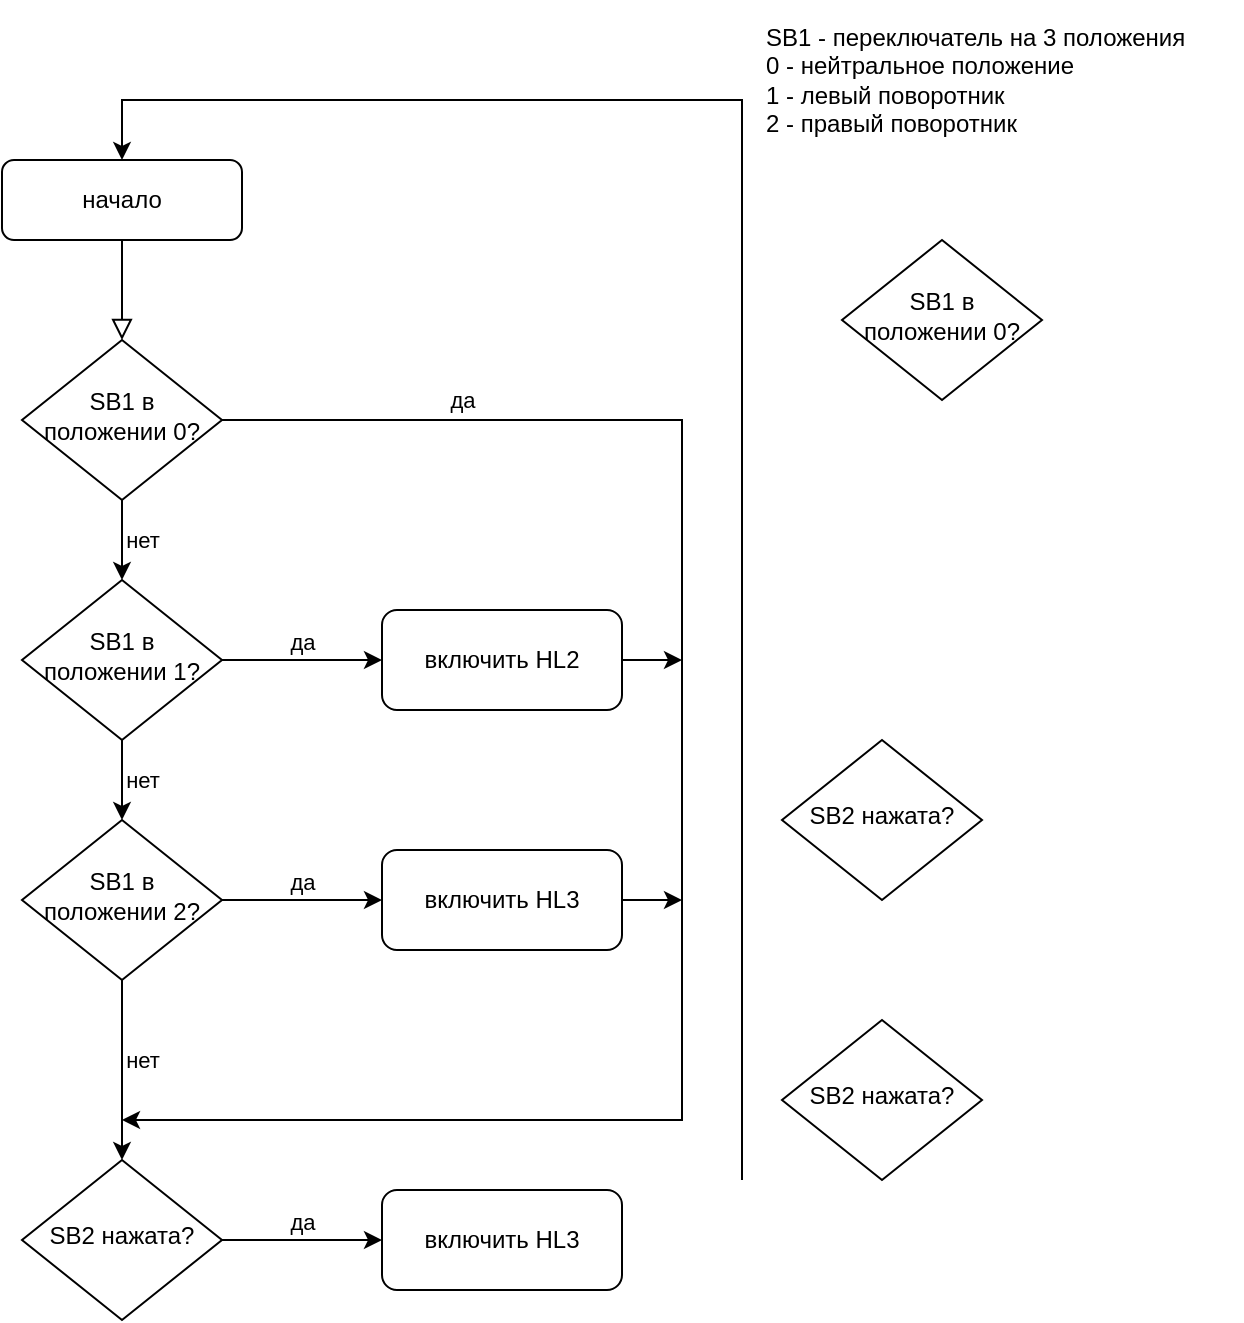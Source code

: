 <mxfile version="14.6.13" type="device"><diagram id="C5RBs43oDa-KdzZeNtuy" name="Page-1"><mxGraphModel dx="685" dy="616" grid="1" gridSize="10" guides="1" tooltips="1" connect="1" arrows="1" fold="1" page="1" pageScale="1" pageWidth="827" pageHeight="1169" math="0" shadow="0"><root><mxCell id="WIyWlLk6GJQsqaUBKTNV-0"/><mxCell id="WIyWlLk6GJQsqaUBKTNV-1" parent="WIyWlLk6GJQsqaUBKTNV-0"/><mxCell id="WIyWlLk6GJQsqaUBKTNV-2" value="" style="rounded=0;html=1;jettySize=auto;orthogonalLoop=1;fontSize=11;endArrow=block;endFill=0;endSize=8;strokeWidth=1;shadow=0;labelBackgroundColor=none;edgeStyle=orthogonalEdgeStyle;" parent="WIyWlLk6GJQsqaUBKTNV-1" source="WIyWlLk6GJQsqaUBKTNV-3" edge="1"><mxGeometry relative="1" as="geometry"><mxPoint x="220" y="170" as="targetPoint"/></mxGeometry></mxCell><mxCell id="WIyWlLk6GJQsqaUBKTNV-3" value="начало" style="rounded=1;whiteSpace=wrap;html=1;fontSize=12;glass=0;strokeWidth=1;shadow=0;" parent="WIyWlLk6GJQsqaUBKTNV-1" vertex="1"><mxGeometry x="160" y="80" width="120" height="40" as="geometry"/></mxCell><mxCell id="YYDVGxXv7n5vzKKbbSgb-1" style="edgeStyle=orthogonalEdgeStyle;rounded=0;orthogonalLoop=1;jettySize=auto;html=1;entryX=0.5;entryY=0;entryDx=0;entryDy=0;" edge="1" parent="WIyWlLk6GJQsqaUBKTNV-1" target="WIyWlLk6GJQsqaUBKTNV-3"><mxGeometry relative="1" as="geometry"><mxPoint x="220" y="70" as="targetPoint"/><mxPoint x="530" y="590" as="sourcePoint"/><Array as="points"><mxPoint x="530" y="50"/><mxPoint x="220" y="50"/></Array></mxGeometry></mxCell><mxCell id="YYDVGxXv7n5vzKKbbSgb-11" value="да" style="edgeStyle=orthogonalEdgeStyle;rounded=0;orthogonalLoop=1;jettySize=auto;html=1;exitX=1;exitY=0.5;exitDx=0;exitDy=0;" edge="1" parent="WIyWlLk6GJQsqaUBKTNV-1" source="YYDVGxXv7n5vzKKbbSgb-3"><mxGeometry x="-0.721" y="10" relative="1" as="geometry"><mxPoint x="220" y="560" as="targetPoint"/><Array as="points"><mxPoint x="500" y="210"/><mxPoint x="500" y="560"/></Array><mxPoint as="offset"/></mxGeometry></mxCell><mxCell id="YYDVGxXv7n5vzKKbbSgb-12" value="нет" style="edgeStyle=orthogonalEdgeStyle;rounded=0;orthogonalLoop=1;jettySize=auto;html=1;exitX=0.5;exitY=1;exitDx=0;exitDy=0;" edge="1" parent="WIyWlLk6GJQsqaUBKTNV-1" source="YYDVGxXv7n5vzKKbbSgb-3"><mxGeometry y="10" relative="1" as="geometry"><mxPoint x="220" y="290" as="targetPoint"/><mxPoint as="offset"/></mxGeometry></mxCell><mxCell id="YYDVGxXv7n5vzKKbbSgb-3" value="SB1 в положении 0?" style="rhombus;whiteSpace=wrap;html=1;shadow=0;fontFamily=Helvetica;fontSize=12;align=center;strokeWidth=1;spacing=6;spacingTop=-4;" vertex="1" parent="WIyWlLk6GJQsqaUBKTNV-1"><mxGeometry x="170" y="170" width="100" height="80" as="geometry"/></mxCell><mxCell id="X8ntPMxB0F3PRxwg9O7N-5" value="да" style="edgeStyle=orthogonalEdgeStyle;rounded=0;orthogonalLoop=1;jettySize=auto;html=1;exitX=1;exitY=0.5;exitDx=0;exitDy=0;" edge="1" parent="WIyWlLk6GJQsqaUBKTNV-1" source="YYDVGxXv7n5vzKKbbSgb-4"><mxGeometry y="10" relative="1" as="geometry"><mxPoint x="350" y="620" as="targetPoint"/><mxPoint as="offset"/></mxGeometry></mxCell><mxCell id="YYDVGxXv7n5vzKKbbSgb-4" value="SB2 нажата?" style="rhombus;whiteSpace=wrap;html=1;shadow=0;fontFamily=Helvetica;fontSize=12;align=center;strokeWidth=1;spacing=6;spacingTop=-4;" vertex="1" parent="WIyWlLk6GJQsqaUBKTNV-1"><mxGeometry x="170" y="580" width="100" height="80" as="geometry"/></mxCell><mxCell id="YYDVGxXv7n5vzKKbbSgb-5" value="SB2 нажата?" style="rhombus;whiteSpace=wrap;html=1;shadow=0;fontFamily=Helvetica;fontSize=12;align=center;strokeWidth=1;spacing=6;spacingTop=-4;" vertex="1" parent="WIyWlLk6GJQsqaUBKTNV-1"><mxGeometry x="550" y="370" width="100" height="80" as="geometry"/></mxCell><mxCell id="YYDVGxXv7n5vzKKbbSgb-6" value="SB2 нажата?" style="rhombus;whiteSpace=wrap;html=1;shadow=0;fontFamily=Helvetica;fontSize=12;align=center;strokeWidth=1;spacing=6;spacingTop=-4;" vertex="1" parent="WIyWlLk6GJQsqaUBKTNV-1"><mxGeometry x="550" y="510" width="100" height="80" as="geometry"/></mxCell><mxCell id="YYDVGxXv7n5vzKKbbSgb-13" value="да" style="edgeStyle=orthogonalEdgeStyle;rounded=0;orthogonalLoop=1;jettySize=auto;html=1;exitX=1;exitY=0.5;exitDx=0;exitDy=0;" edge="1" parent="WIyWlLk6GJQsqaUBKTNV-1" source="YYDVGxXv7n5vzKKbbSgb-7"><mxGeometry y="10" relative="1" as="geometry"><mxPoint x="350" y="330" as="targetPoint"/><mxPoint as="offset"/></mxGeometry></mxCell><mxCell id="YYDVGxXv7n5vzKKbbSgb-14" value="нет" style="edgeStyle=orthogonalEdgeStyle;rounded=0;orthogonalLoop=1;jettySize=auto;html=1;exitX=0.5;exitY=1;exitDx=0;exitDy=0;" edge="1" parent="WIyWlLk6GJQsqaUBKTNV-1" source="YYDVGxXv7n5vzKKbbSgb-7"><mxGeometry y="10" relative="1" as="geometry"><mxPoint x="220" y="410" as="targetPoint"/><mxPoint as="offset"/></mxGeometry></mxCell><mxCell id="YYDVGxXv7n5vzKKbbSgb-7" value="SB1 в положении 1?" style="rhombus;whiteSpace=wrap;html=1;shadow=0;fontFamily=Helvetica;fontSize=12;align=center;strokeWidth=1;spacing=6;spacingTop=-4;" vertex="1" parent="WIyWlLk6GJQsqaUBKTNV-1"><mxGeometry x="170" y="290" width="100" height="80" as="geometry"/></mxCell><mxCell id="YYDVGxXv7n5vzKKbbSgb-15" value="да" style="edgeStyle=orthogonalEdgeStyle;rounded=0;orthogonalLoop=1;jettySize=auto;html=1;exitX=1;exitY=0.5;exitDx=0;exitDy=0;" edge="1" parent="WIyWlLk6GJQsqaUBKTNV-1" source="YYDVGxXv7n5vzKKbbSgb-8"><mxGeometry y="10" relative="1" as="geometry"><mxPoint x="350" y="450" as="targetPoint"/><mxPoint as="offset"/></mxGeometry></mxCell><mxCell id="YYDVGxXv7n5vzKKbbSgb-16" value="нет" style="edgeStyle=orthogonalEdgeStyle;rounded=0;orthogonalLoop=1;jettySize=auto;html=1;exitX=0.5;exitY=1;exitDx=0;exitDy=0;" edge="1" parent="WIyWlLk6GJQsqaUBKTNV-1" source="YYDVGxXv7n5vzKKbbSgb-8"><mxGeometry x="-0.111" y="10" relative="1" as="geometry"><mxPoint x="220" y="580" as="targetPoint"/><mxPoint as="offset"/></mxGeometry></mxCell><mxCell id="YYDVGxXv7n5vzKKbbSgb-8" value="SB1 в положении 2?" style="rhombus;whiteSpace=wrap;html=1;shadow=0;fontFamily=Helvetica;fontSize=12;align=center;strokeWidth=1;spacing=6;spacingTop=-4;" vertex="1" parent="WIyWlLk6GJQsqaUBKTNV-1"><mxGeometry x="170" y="410" width="100" height="80" as="geometry"/></mxCell><mxCell id="YYDVGxXv7n5vzKKbbSgb-9" value="&lt;div style=&quot;text-align: center&quot;&gt;&lt;span&gt;SB1 - переключатель на 3 положения&lt;/span&gt;&lt;/div&gt;0 - нейтральное положение&lt;br&gt;1 - левый поворотник&lt;br&gt;2 - правый поворотник" style="text;html=1;strokeColor=none;fillColor=none;align=left;verticalAlign=middle;whiteSpace=wrap;rounded=0;" vertex="1" parent="WIyWlLk6GJQsqaUBKTNV-1"><mxGeometry x="540" width="240" height="80" as="geometry"/></mxCell><mxCell id="X8ntPMxB0F3PRxwg9O7N-3" style="edgeStyle=orthogonalEdgeStyle;rounded=0;orthogonalLoop=1;jettySize=auto;html=1;exitX=1;exitY=0.5;exitDx=0;exitDy=0;" edge="1" parent="WIyWlLk6GJQsqaUBKTNV-1" source="X8ntPMxB0F3PRxwg9O7N-0"><mxGeometry relative="1" as="geometry"><mxPoint x="500" y="330" as="targetPoint"/></mxGeometry></mxCell><mxCell id="X8ntPMxB0F3PRxwg9O7N-0" value="включить HL2" style="rounded=1;whiteSpace=wrap;html=1;" vertex="1" parent="WIyWlLk6GJQsqaUBKTNV-1"><mxGeometry x="350" y="305" width="120" height="50" as="geometry"/></mxCell><mxCell id="X8ntPMxB0F3PRxwg9O7N-1" value="SB1 в положении 0?" style="rhombus;whiteSpace=wrap;html=1;shadow=0;fontFamily=Helvetica;fontSize=12;align=center;strokeWidth=1;spacing=6;spacingTop=-4;" vertex="1" parent="WIyWlLk6GJQsqaUBKTNV-1"><mxGeometry x="580" y="120" width="100" height="80" as="geometry"/></mxCell><mxCell id="X8ntPMxB0F3PRxwg9O7N-4" style="edgeStyle=orthogonalEdgeStyle;rounded=0;orthogonalLoop=1;jettySize=auto;html=1;exitX=1;exitY=0.5;exitDx=0;exitDy=0;" edge="1" parent="WIyWlLk6GJQsqaUBKTNV-1" source="X8ntPMxB0F3PRxwg9O7N-2"><mxGeometry relative="1" as="geometry"><mxPoint x="500" y="450" as="targetPoint"/></mxGeometry></mxCell><mxCell id="X8ntPMxB0F3PRxwg9O7N-2" value="включить HL3" style="rounded=1;whiteSpace=wrap;html=1;" vertex="1" parent="WIyWlLk6GJQsqaUBKTNV-1"><mxGeometry x="350" y="425" width="120" height="50" as="geometry"/></mxCell><mxCell id="X8ntPMxB0F3PRxwg9O7N-6" value="включить HL3" style="rounded=1;whiteSpace=wrap;html=1;" vertex="1" parent="WIyWlLk6GJQsqaUBKTNV-1"><mxGeometry x="350" y="595" width="120" height="50" as="geometry"/></mxCell></root></mxGraphModel></diagram></mxfile>